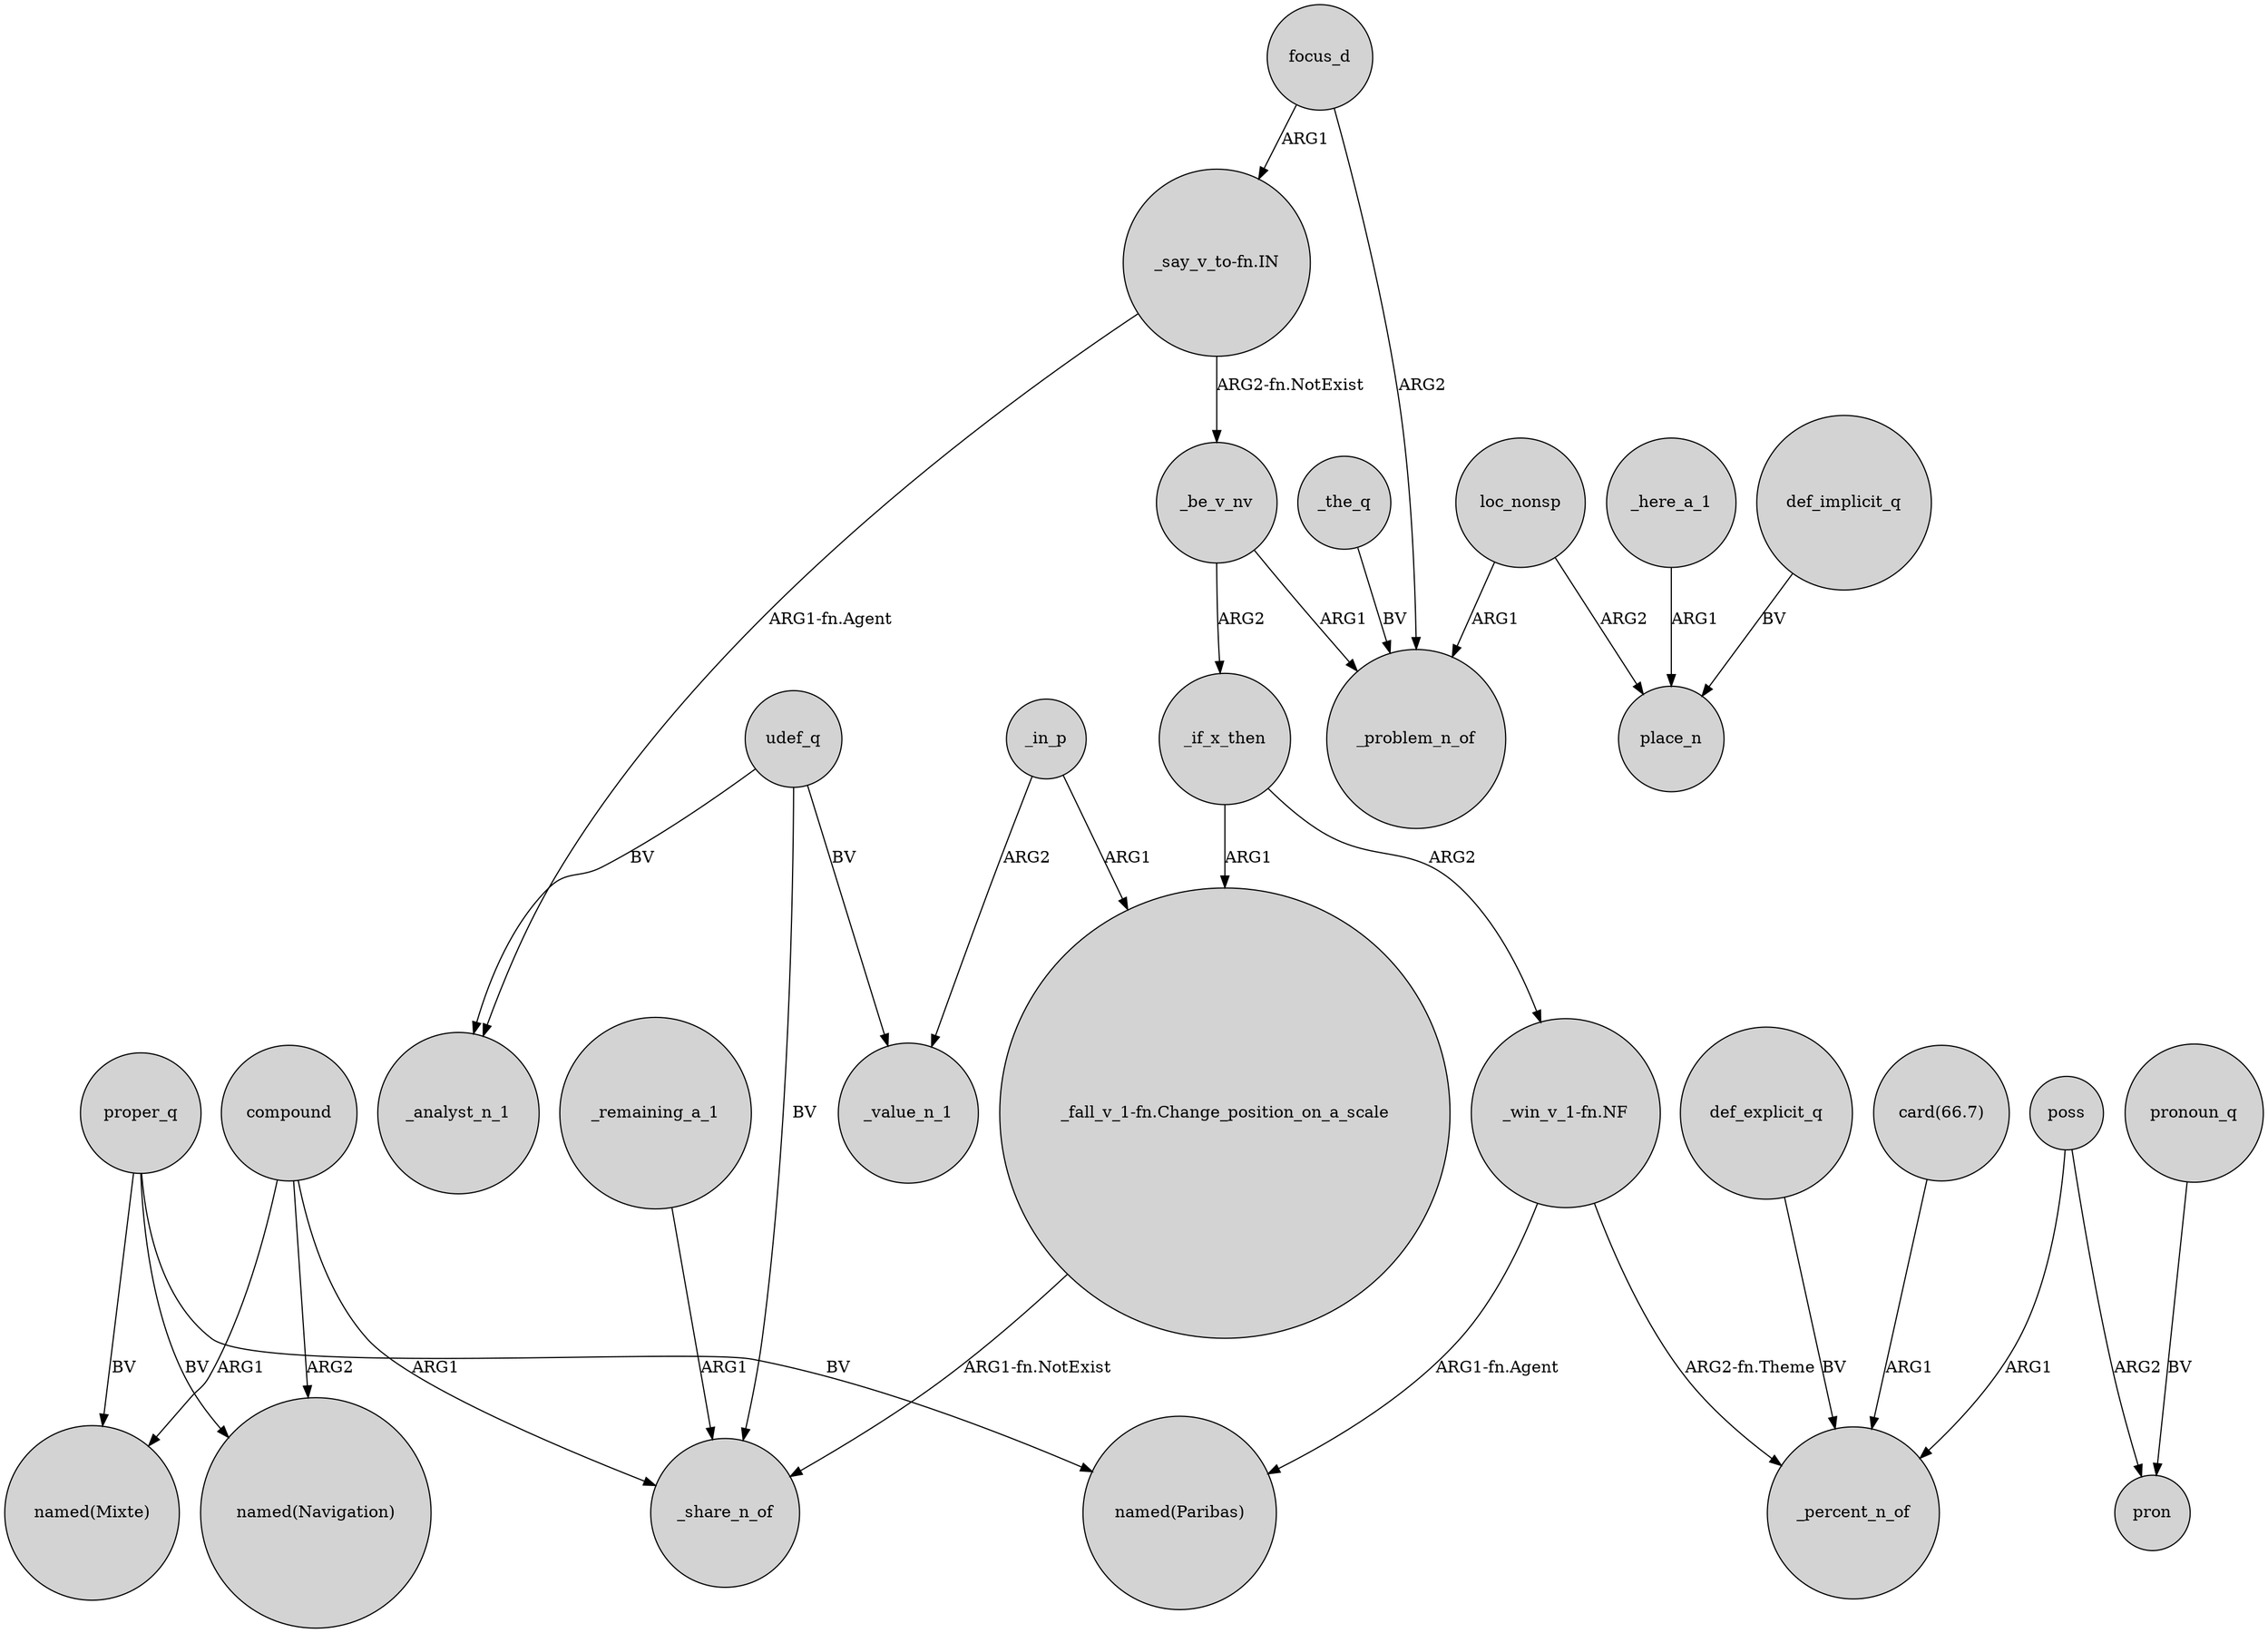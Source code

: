 digraph {
	node [shape=circle style=filled]
	"_win_v_1-fn.NF" -> "named(Paribas)" [label="ARG1-fn.Agent"]
	focus_d -> _problem_n_of [label=ARG2]
	_here_a_1 -> place_n [label=ARG1]
	poss -> pron [label=ARG2]
	"card(66.7)" -> _percent_n_of [label=ARG1]
	_in_p -> _value_n_1 [label=ARG2]
	_the_q -> _problem_n_of [label=BV]
	compound -> "named(Mixte)" [label=ARG1]
	def_implicit_q -> place_n [label=BV]
	def_explicit_q -> _percent_n_of [label=BV]
	proper_q -> "named(Mixte)" [label=BV]
	poss -> _percent_n_of [label=ARG1]
	pronoun_q -> pron [label=BV]
	_remaining_a_1 -> _share_n_of [label=ARG1]
	loc_nonsp -> _problem_n_of [label=ARG1]
	"_say_v_to-fn.IN" -> _analyst_n_1 [label="ARG1-fn.Agent"]
	"_fall_v_1-fn.Change_position_on_a_scale" -> _share_n_of [label="ARG1-fn.NotExist"]
	"_say_v_to-fn.IN" -> _be_v_nv [label="ARG2-fn.NotExist"]
	"_win_v_1-fn.NF" -> _percent_n_of [label="ARG2-fn.Theme"]
	compound -> _share_n_of [label=ARG1]
	_if_x_then -> "_fall_v_1-fn.Change_position_on_a_scale" [label=ARG1]
	udef_q -> _share_n_of [label=BV]
	_if_x_then -> "_win_v_1-fn.NF" [label=ARG2]
	loc_nonsp -> place_n [label=ARG2]
	compound -> "named(Navigation)" [label=ARG2]
	udef_q -> _value_n_1 [label=BV]
	proper_q -> "named(Navigation)" [label=BV]
	_be_v_nv -> _if_x_then [label=ARG2]
	_in_p -> "_fall_v_1-fn.Change_position_on_a_scale" [label=ARG1]
	_be_v_nv -> _problem_n_of [label=ARG1]
	udef_q -> _analyst_n_1 [label=BV]
	focus_d -> "_say_v_to-fn.IN" [label=ARG1]
	proper_q -> "named(Paribas)" [label=BV]
}
